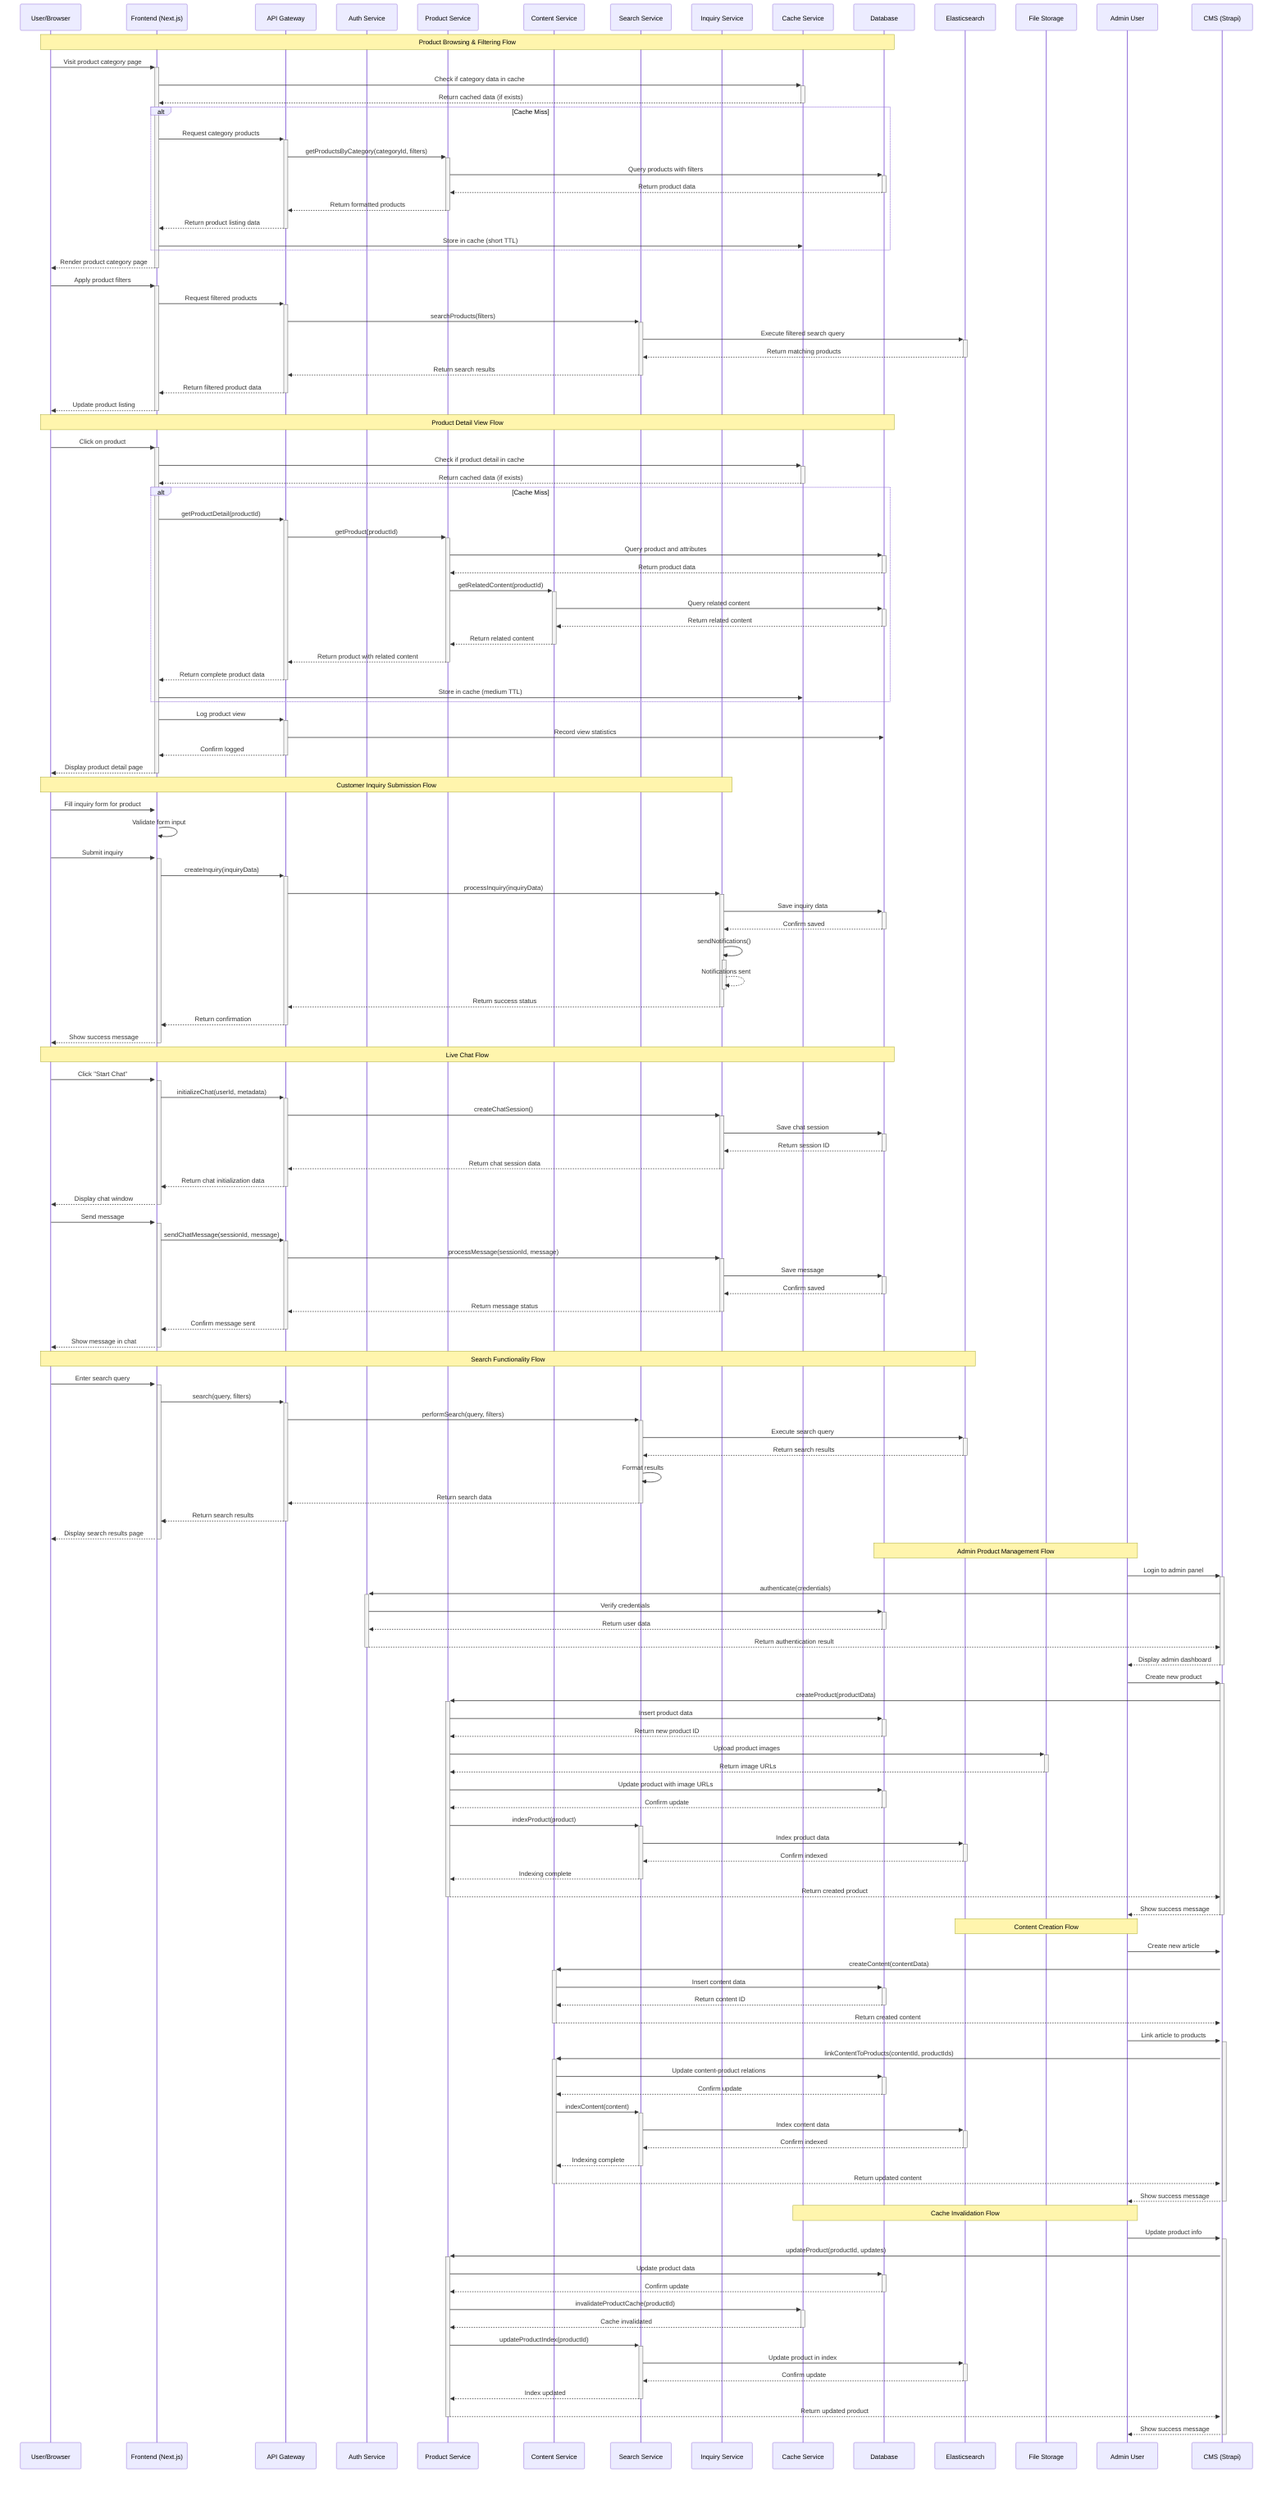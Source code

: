 sequenceDiagram
    %% Define participants
    participant User as User/Browser
    participant FE as Frontend (Next.js)
    participant API as API Gateway
    participant Auth as Auth Service
    participant Prod as Product Service
    participant Cont as Content Service
    participant Search as Search Service
    participant Inq as Inquiry Service
    participant Cache as Cache Service
    participant DB as Database
    participant ES as Elasticsearch
    participant Store as File Storage
    participant Admin as Admin User
    participant CMS as CMS (Strapi)
    
    %% Flow 1: User product browsing and filtering
    Note over User,DB: Product Browsing & Filtering Flow
    User->>+FE: Visit product category page
    FE->>+Cache: Check if category data in cache
    Cache-->>-FE: Return cached data (if exists)
    alt Cache Miss
        FE->>+API: Request category products
        API->>+Prod: getProductsByCategory(categoryId, filters)
        Prod->>+DB: Query products with filters
        DB-->>-Prod: Return product data
        Prod-->>-API: Return formatted products
        API-->>-FE: Return product listing data
        FE->>Cache: Store in cache (short TTL)
    end
    FE-->>-User: Render product category page
    User->>+FE: Apply product filters
    FE->>+API: Request filtered products
    API->>+Search: searchProducts(filters)
    Search->>+ES: Execute filtered search query
    ES-->>-Search: Return matching products
    Search-->>-API: Return search results
    API-->>-FE: Return filtered product data
    FE-->>-User: Update product listing
    
    %% Flow 2: Product detail view with related content
    Note over User,DB: Product Detail View Flow
    User->>+FE: Click on product
    FE->>+Cache: Check if product detail in cache
    Cache-->>-FE: Return cached data (if exists)
    alt Cache Miss
        FE->>+API: getProductDetail(productId)
        API->>+Prod: getProduct(productId)
        Prod->>+DB: Query product and attributes
        DB-->>-Prod: Return product data
        Prod->>+Cont: getRelatedContent(productId)
        Cont->>+DB: Query related content
        DB-->>-Cont: Return related content
        Cont-->>-Prod: Return related content
        Prod-->>-API: Return product with related content
        API-->>-FE: Return complete product data
        FE->>Cache: Store in cache (medium TTL)
    end
    FE->>+API: Log product view
    API->>DB: Record view statistics
    API-->>-FE: Confirm logged
    FE-->>-User: Display product detail page
    
    %% Flow 3: User inquiry/consultation
    Note over User,Inq: Customer Inquiry Submission Flow
    User->>+FE: Fill inquiry form for product
    FE->>FE: Validate form input
    User->>+FE: Submit inquiry
    FE->>+API: createInquiry(inquiryData)
    API->>+Inq: processInquiry(inquiryData)
    Inq->>+DB: Save inquiry data
    DB-->>-Inq: Confirm saved
    Inq->>+Inq: sendNotifications()
    Inq-->>-Inq: Notifications sent
    Inq-->>-API: Return success status
    API-->>-FE: Return confirmation
    FE-->>-User: Show success message
    
    %% Flow 4: Live chat initiation
    Note over User,DB: Live Chat Flow
    User->>+FE: Click "Start Chat"
    FE->>+API: initializeChat(userId, metadata)
    API->>+Inq: createChatSession()
    Inq->>+DB: Save chat session
    DB-->>-Inq: Return session ID
    Inq-->>-API: Return chat session data
    API-->>-FE: Return chat initialization data
    FE-->>-User: Display chat window
    User->>+FE: Send message
    FE->>+API: sendChatMessage(sessionId, message)
    API->>+Inq: processMessage(sessionId, message)
    Inq->>+DB: Save message
    DB-->>-Inq: Confirm saved
    Inq-->>-API: Return message status
    API-->>-FE: Confirm message sent
    FE-->>-User: Show message in chat
    
    %% Flow 5: Search functionality
    Note over User,ES: Search Functionality Flow
    User->>+FE: Enter search query
    FE->>+API: search(query, filters)
    API->>+Search: performSearch(query, filters)
    Search->>+ES: Execute search query
    ES-->>-Search: Return search results
    Search->>Search: Format results
    Search-->>-API: Return search data
    API-->>-FE: Return search results
    FE-->>-User: Display search results page
    
    %% Flow 6: Admin product management
    Note over Admin,DB: Admin Product Management Flow
    Admin->>+CMS: Login to admin panel
    CMS->>+Auth: authenticate(credentials)
    Auth->>+DB: Verify credentials
    DB-->>-Auth: Return user data
    Auth-->>-CMS: Return authentication result
    CMS-->>-Admin: Display admin dashboard
    Admin->>+CMS: Create new product
    CMS->>+Prod: createProduct(productData)
    Prod->>+DB: Insert product data
    DB-->>-Prod: Return new product ID
    Prod->>+Store: Upload product images
    Store-->>-Prod: Return image URLs
    Prod->>+DB: Update product with image URLs
    DB-->>-Prod: Confirm update
    Prod->>+Search: indexProduct(product)
    Search->>+ES: Index product data
    ES-->>-Search: Confirm indexed
    Search-->>-Prod: Indexing complete
    Prod-->>-CMS: Return created product
    CMS-->>-Admin: Show success message
    
    %% Flow 7: Content article creation and linking to products
    Note over Admin,ES: Content Creation Flow
    Admin->>+CMS: Create new article
    CMS->>+Cont: createContent(contentData)
    Cont->>+DB: Insert content data
    DB-->>-Cont: Return content ID
    Cont-->>-CMS: Return created content
    Admin->>+CMS: Link article to products
    CMS->>+Cont: linkContentToProducts(contentId, productIds)
    Cont->>+DB: Update content-product relations
    DB-->>-Cont: Confirm update
    Cont->>+Search: indexContent(content)
    Search->>+ES: Index content data
    ES-->>-Search: Confirm indexed
    Search-->>-Cont: Indexing complete
    Cont-->>-CMS: Return updated content
    CMS-->>-Admin: Show success message
    
    %% Flow 8: Cache invalidation after content update
    Note over Admin,Cache: Cache Invalidation Flow
    Admin->>+CMS: Update product info
    CMS->>+Prod: updateProduct(productId, updates)
    Prod->>+DB: Update product data
    DB-->>-Prod: Confirm update
    Prod->>+Cache: invalidateProductCache(productId)
    Cache-->>-Prod: Cache invalidated
    Prod->>+Search: updateProductIndex(productId)
    Search->>+ES: Update product in index
    ES-->>-Search: Confirm update
    Search-->>-Prod: Index updated
    Prod-->>-CMS: Return updated product
    CMS-->>-Admin: Show success message